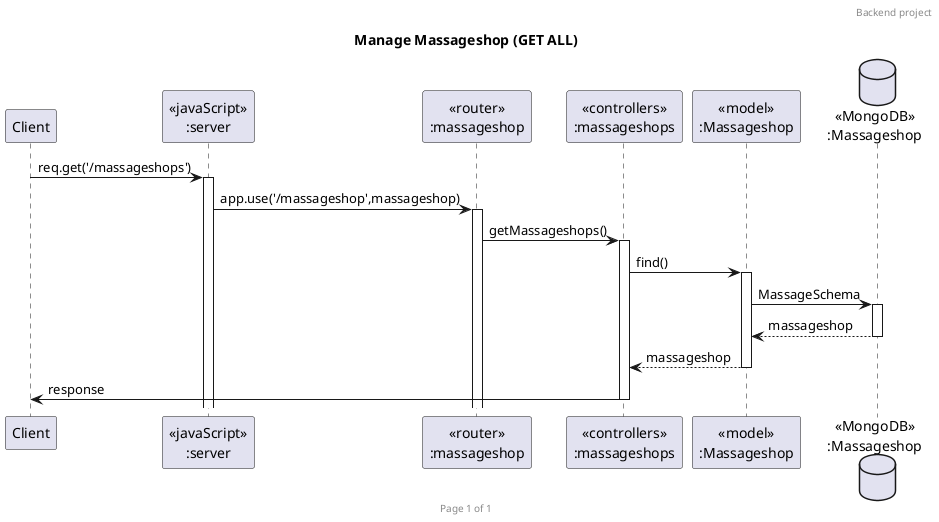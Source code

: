 @startuml Manage Massageshop (GET ALL)

header Backend project 
footer Page %page% of %lastpage%
title "Manage Massageshop (GET ALL)"

participant "Client" as client
participant "<<javaScript>>\n:server" as server
participant "<<router>>\n:massageshop" as routerMassage
participant "<<controllers>>\n:massageshops" as controllerMassageshop
participant "<<model>>\n:Massageshop" as modelMassage
database "<<MongoDB>>\n:Massageshop" as MassageDatabase

client->server ++:req.get('/massageshops')
server->routerMassage ++:app.use('/massageshop',massageshop)
routerMassage -> controllerMassageshop ++:getMassageshops()
controllerMassageshop->modelMassage ++:find()
modelMassage ->MassageDatabase ++: MassageSchema
MassageDatabase --> modelMassage --: massageshop
controllerMassageshop <-- modelMassage --: massageshop
controllerMassageshop->client --:response

@enduml
